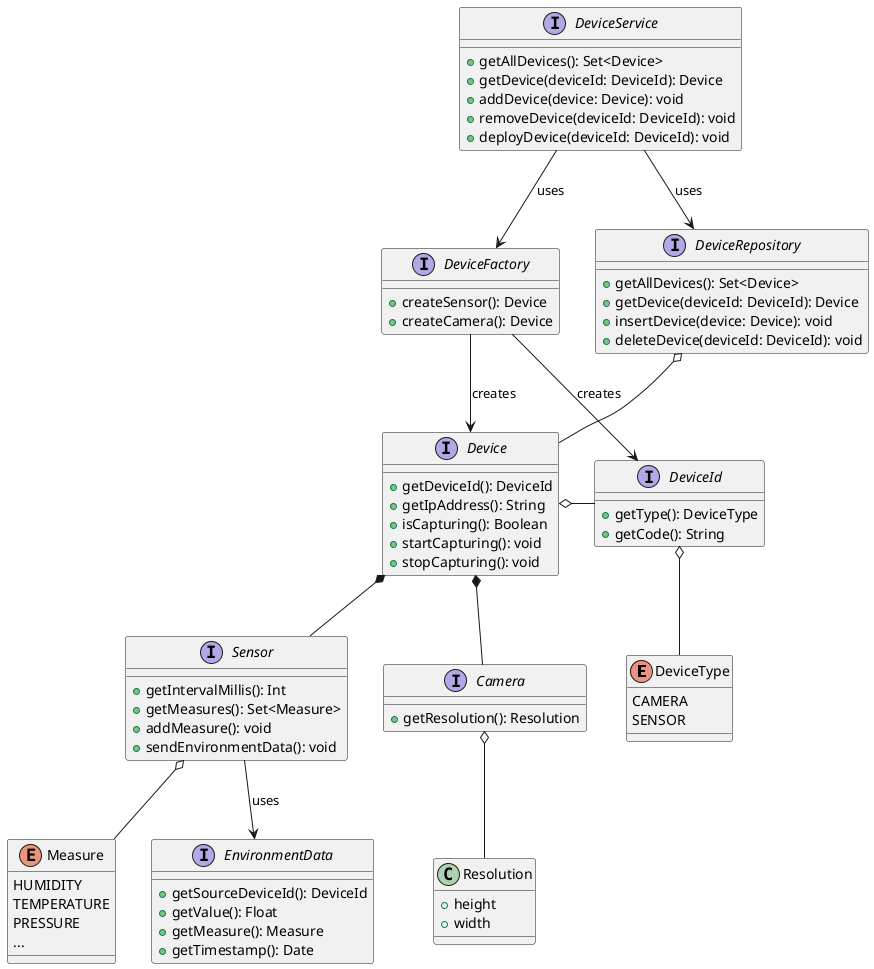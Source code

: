 @startuml

enum DeviceType {
  CAMERA
  SENSOR
}

interface DeviceId {
 + getType(): DeviceType
 + getCode(): String
}
DeviceId o-- DeviceType

interface Device {
 + getDeviceId(): DeviceId
 + getIpAddress(): String
 + isCapturing(): Boolean
 + startCapturing(): void
 + stopCapturing(): void
}
Device o-right- DeviceId

interface DeviceFactory {
 + createSensor(): Device
 + createCamera(): Device
}
DeviceFactory --> Device: creates
DeviceFactory --> DeviceId: creates

interface DeviceRepository {
 + getAllDevices(): Set<Device>
 + getDevice(deviceId: DeviceId): Device
 + insertDevice(device: Device): void
 + deleteDevice(deviceId: DeviceId): void
}
DeviceRepository o-- Device

!startsub DeviceRoot

interface DeviceService {
 + getAllDevices(): Set<Device>
 + getDevice(deviceId: DeviceId): Device
 + addDevice(device: Device): void
 + removeDevice(deviceId: DeviceId): void
 + deployDevice(deviceId: DeviceId): void
}
!endsub DeviceRoot

DeviceService --> DeviceRepository: uses
DeviceService --> DeviceFactory: uses

interface Camera {
 + getResolution(): Resolution
}
Camera o-- Resolution
Device *-- Camera
Device *-- Sensor

interface Sensor {
 + getIntervalMillis(): Int
 + getMeasures(): Set<Measure>
 + addMeasure(): void
 + sendEnvironmentData(): void
}
Sensor --> EnvironmentData : uses
Sensor o-- Measure


interface EnvironmentData {
 + getSourceDeviceId(): DeviceId
 + getValue(): Float
 + getMeasure(): Measure
 + getTimestamp(): Date
}

class Resolution {
 + height
 + width
}

enum Measure {
 HUMIDITY
 TEMPERATURE
 PRESSURE
 ...
}


@enduml

